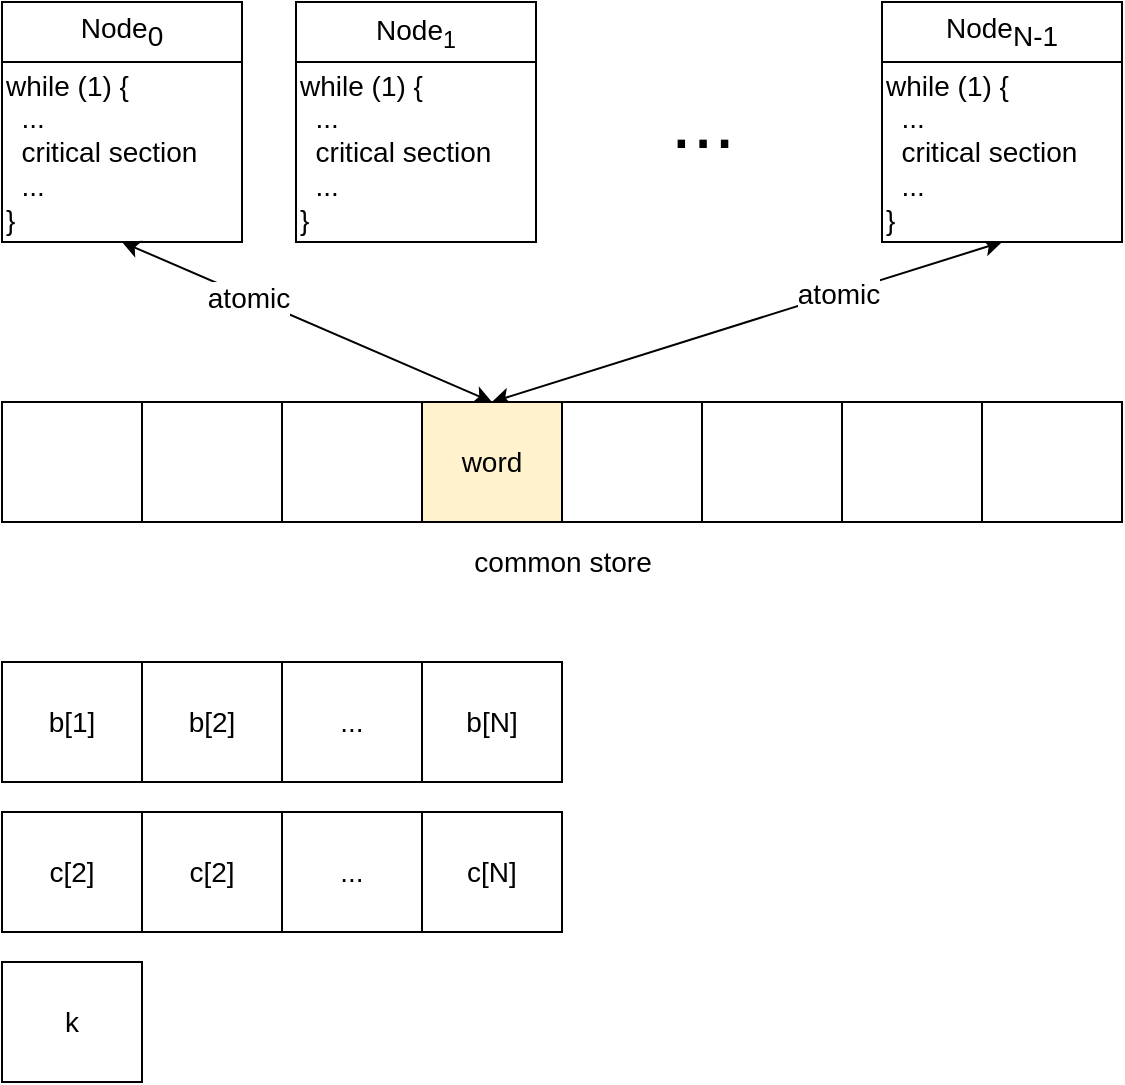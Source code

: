 <mxfile version="13.6.3" type="device"><diagram id="s-fCOi_tWhu75hLQFgWO" name="第 1 页"><mxGraphModel dx="946" dy="565" grid="1" gridSize="10" guides="1" tooltips="1" connect="1" arrows="1" fold="1" page="1" pageScale="1" pageWidth="827" pageHeight="1169" math="0" shadow="0"><root><mxCell id="0"/><mxCell id="1" parent="0"/><mxCell id="a07CWgWo9ywQUMDjRmP7-23" value="common store" style="text;html=1;align=center;verticalAlign=middle;resizable=0;points=[];autosize=1;fontSize=14;" vertex="1" parent="1"><mxGeometry x="310" y="390" width="100" height="20" as="geometry"/></mxCell><mxCell id="a07CWgWo9ywQUMDjRmP7-28" value="" style="group" vertex="1" connectable="0" parent="1"><mxGeometry x="80" y="120" width="120" height="120" as="geometry"/></mxCell><mxCell id="a07CWgWo9ywQUMDjRmP7-24" value="Node&lt;sub style=&quot;font-size: 14px&quot;&gt;0&lt;/sub&gt;" style="rounded=0;whiteSpace=wrap;html=1;strokeColor=#000000;fontSize=14;align=center;" vertex="1" parent="a07CWgWo9ywQUMDjRmP7-28"><mxGeometry width="120" height="30" as="geometry"/></mxCell><mxCell id="a07CWgWo9ywQUMDjRmP7-26" value="while (1) {&lt;br&gt;&amp;nbsp; ...&lt;br&gt;&amp;nbsp; critical section&lt;br&gt;&amp;nbsp; ...&lt;br&gt;}" style="rounded=0;whiteSpace=wrap;html=1;strokeColor=#000000;fontSize=14;align=left;" vertex="1" parent="a07CWgWo9ywQUMDjRmP7-28"><mxGeometry y="30" width="120" height="90" as="geometry"/></mxCell><mxCell id="a07CWgWo9ywQUMDjRmP7-16" value="" style="endArrow=classic;startArrow=classic;html=1;fontSize=14;exitX=0.5;exitY=0;exitDx=0;exitDy=0;entryX=0.5;entryY=1;entryDx=0;entryDy=0;" edge="1" parent="1" source="a07CWgWo9ywQUMDjRmP7-6" target="a07CWgWo9ywQUMDjRmP7-26"><mxGeometry width="50" height="50" relative="1" as="geometry"><mxPoint x="165" y="370" as="sourcePoint"/><mxPoint x="165" y="250" as="targetPoint"/></mxGeometry></mxCell><mxCell id="a07CWgWo9ywQUMDjRmP7-17" value="atomic" style="edgeLabel;html=1;align=center;verticalAlign=middle;resizable=0;points=[];fontSize=14;" vertex="1" connectable="0" parent="a07CWgWo9ywQUMDjRmP7-16"><mxGeometry x="0.34" y="1" relative="1" as="geometry"><mxPoint x="2.52" as="offset"/></mxGeometry></mxCell><mxCell id="a07CWgWo9ywQUMDjRmP7-18" value="" style="endArrow=classic;startArrow=classic;html=1;fontSize=14;exitX=0.5;exitY=0;exitDx=0;exitDy=0;entryX=0.5;entryY=1;entryDx=0;entryDy=0;" edge="1" parent="1" source="a07CWgWo9ywQUMDjRmP7-6" target="a07CWgWo9ywQUMDjRmP7-35"><mxGeometry width="50" height="50" relative="1" as="geometry"><mxPoint x="335" y="400" as="sourcePoint"/><mxPoint x="555" y="250" as="targetPoint"/></mxGeometry></mxCell><mxCell id="a07CWgWo9ywQUMDjRmP7-19" value="atomic" style="edgeLabel;html=1;align=center;verticalAlign=middle;resizable=0;points=[];fontSize=14;" vertex="1" connectable="0" parent="a07CWgWo9ywQUMDjRmP7-18"><mxGeometry x="0.34" y="1" relative="1" as="geometry"><mxPoint x="2.52" as="offset"/></mxGeometry></mxCell><mxCell id="a07CWgWo9ywQUMDjRmP7-20" value="" style="group" vertex="1" connectable="0" parent="1"><mxGeometry x="80" y="320" width="560" height="60" as="geometry"/></mxCell><mxCell id="a07CWgWo9ywQUMDjRmP7-6" value="word" style="rounded=0;whiteSpace=wrap;html=1;fontSize=14;fillColor=#fff2cc;" vertex="1" parent="a07CWgWo9ywQUMDjRmP7-20"><mxGeometry x="210" width="70" height="60" as="geometry"/></mxCell><mxCell id="a07CWgWo9ywQUMDjRmP7-8" value="" style="rounded=0;whiteSpace=wrap;html=1;fontSize=14;" vertex="1" parent="a07CWgWo9ywQUMDjRmP7-20"><mxGeometry x="280" width="70" height="60" as="geometry"/></mxCell><mxCell id="a07CWgWo9ywQUMDjRmP7-9" value="" style="rounded=0;whiteSpace=wrap;html=1;fontSize=14;" vertex="1" parent="a07CWgWo9ywQUMDjRmP7-20"><mxGeometry x="140" width="70" height="60" as="geometry"/></mxCell><mxCell id="a07CWgWo9ywQUMDjRmP7-10" value="" style="rounded=0;whiteSpace=wrap;html=1;fontSize=14;" vertex="1" parent="a07CWgWo9ywQUMDjRmP7-20"><mxGeometry x="350" width="70" height="60" as="geometry"/></mxCell><mxCell id="a07CWgWo9ywQUMDjRmP7-11" value="" style="rounded=0;whiteSpace=wrap;html=1;fontSize=14;" vertex="1" parent="a07CWgWo9ywQUMDjRmP7-20"><mxGeometry x="420" width="70" height="60" as="geometry"/></mxCell><mxCell id="a07CWgWo9ywQUMDjRmP7-12" value="" style="rounded=0;whiteSpace=wrap;html=1;fontSize=14;" vertex="1" parent="a07CWgWo9ywQUMDjRmP7-20"><mxGeometry x="490" width="70" height="60" as="geometry"/></mxCell><mxCell id="a07CWgWo9ywQUMDjRmP7-13" value="" style="rounded=0;whiteSpace=wrap;html=1;fontSize=14;" vertex="1" parent="a07CWgWo9ywQUMDjRmP7-20"><mxGeometry width="70" height="60" as="geometry"/></mxCell><mxCell id="a07CWgWo9ywQUMDjRmP7-14" value="" style="rounded=0;whiteSpace=wrap;html=1;fontSize=14;" vertex="1" parent="a07CWgWo9ywQUMDjRmP7-20"><mxGeometry x="70" width="70" height="60" as="geometry"/></mxCell><mxCell id="a07CWgWo9ywQUMDjRmP7-30" value="" style="group" vertex="1" connectable="0" parent="1"><mxGeometry x="227" y="120" width="120" height="120" as="geometry"/></mxCell><mxCell id="a07CWgWo9ywQUMDjRmP7-31" value="Node&lt;sub&gt;1&lt;/sub&gt;" style="rounded=0;whiteSpace=wrap;html=1;strokeColor=#000000;fontSize=14;align=center;" vertex="1" parent="a07CWgWo9ywQUMDjRmP7-30"><mxGeometry width="120" height="30" as="geometry"/></mxCell><mxCell id="a07CWgWo9ywQUMDjRmP7-32" value="while (1) {&lt;br&gt;&amp;nbsp; ...&lt;br&gt;&amp;nbsp; critical section&lt;br&gt;&amp;nbsp; ...&lt;br&gt;}" style="rounded=0;whiteSpace=wrap;html=1;strokeColor=#000000;fontSize=14;align=left;" vertex="1" parent="a07CWgWo9ywQUMDjRmP7-30"><mxGeometry y="30" width="120" height="90" as="geometry"/></mxCell><mxCell id="a07CWgWo9ywQUMDjRmP7-33" value="" style="group" vertex="1" connectable="0" parent="1"><mxGeometry x="520" y="120" width="120" height="120" as="geometry"/></mxCell><mxCell id="a07CWgWo9ywQUMDjRmP7-34" value="Node&lt;sub style=&quot;font-size: 14px&quot;&gt;N-1&lt;/sub&gt;" style="rounded=0;whiteSpace=wrap;html=1;strokeColor=#000000;fontSize=14;align=center;" vertex="1" parent="a07CWgWo9ywQUMDjRmP7-33"><mxGeometry width="120" height="30" as="geometry"/></mxCell><mxCell id="a07CWgWo9ywQUMDjRmP7-35" value="while (1) {&lt;br&gt;&amp;nbsp; ...&lt;br&gt;&amp;nbsp; critical section&lt;br&gt;&amp;nbsp; ...&lt;br&gt;}" style="rounded=0;whiteSpace=wrap;html=1;strokeColor=#000000;fontSize=14;align=left;" vertex="1" parent="a07CWgWo9ywQUMDjRmP7-33"><mxGeometry y="30" width="120" height="90" as="geometry"/></mxCell><mxCell id="a07CWgWo9ywQUMDjRmP7-39" value="..." style="text;html=1;align=center;verticalAlign=middle;resizable=0;points=[];autosize=1;fontSize=39;" vertex="1" parent="1"><mxGeometry x="405" y="155" width="50" height="50" as="geometry"/></mxCell><mxCell id="a07CWgWo9ywQUMDjRmP7-40" value="b[N]" style="rounded=0;whiteSpace=wrap;html=1;fontSize=14;" vertex="1" parent="1"><mxGeometry x="290" y="450" width="70" height="60" as="geometry"/></mxCell><mxCell id="a07CWgWo9ywQUMDjRmP7-42" value="..." style="rounded=0;whiteSpace=wrap;html=1;fontSize=14;" vertex="1" parent="1"><mxGeometry x="220" y="450" width="70" height="60" as="geometry"/></mxCell><mxCell id="a07CWgWo9ywQUMDjRmP7-44" value="b[1]" style="rounded=0;whiteSpace=wrap;html=1;fontSize=14;" vertex="1" parent="1"><mxGeometry x="80" y="450" width="70" height="60" as="geometry"/></mxCell><mxCell id="a07CWgWo9ywQUMDjRmP7-45" value="b[2]" style="rounded=0;whiteSpace=wrap;html=1;fontSize=14;" vertex="1" parent="1"><mxGeometry x="150" y="450" width="70" height="60" as="geometry"/></mxCell><mxCell id="a07CWgWo9ywQUMDjRmP7-46" value="c[N]" style="rounded=0;whiteSpace=wrap;html=1;fontSize=14;" vertex="1" parent="1"><mxGeometry x="290" y="525" width="70" height="60" as="geometry"/></mxCell><mxCell id="a07CWgWo9ywQUMDjRmP7-47" value="..." style="rounded=0;whiteSpace=wrap;html=1;fontSize=14;" vertex="1" parent="1"><mxGeometry x="220" y="525" width="70" height="60" as="geometry"/></mxCell><mxCell id="a07CWgWo9ywQUMDjRmP7-48" value="c[2]" style="rounded=0;whiteSpace=wrap;html=1;fontSize=14;" vertex="1" parent="1"><mxGeometry x="80" y="525" width="70" height="60" as="geometry"/></mxCell><mxCell id="a07CWgWo9ywQUMDjRmP7-49" value="c[2]" style="rounded=0;whiteSpace=wrap;html=1;fontSize=14;" vertex="1" parent="1"><mxGeometry x="150" y="525" width="70" height="60" as="geometry"/></mxCell><mxCell id="a07CWgWo9ywQUMDjRmP7-50" value="k" style="rounded=0;whiteSpace=wrap;html=1;fontSize=14;" vertex="1" parent="1"><mxGeometry x="80" y="600" width="70" height="60" as="geometry"/></mxCell></root></mxGraphModel></diagram></mxfile>